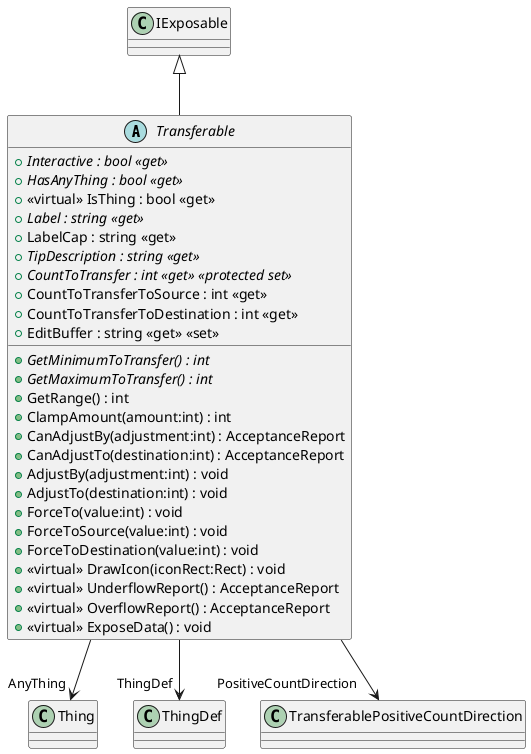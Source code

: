 @startuml
abstract class Transferable {
    + {abstract} Interactive : bool <<get>>
    + {abstract} HasAnyThing : bool <<get>>
    + <<virtual>> IsThing : bool <<get>>
    + {abstract} Label : string <<get>>
    + LabelCap : string <<get>>
    + {abstract} TipDescription : string <<get>>
    + {abstract} CountToTransfer : int <<get>> <<protected set>>
    + CountToTransferToSource : int <<get>>
    + CountToTransferToDestination : int <<get>>
    + EditBuffer : string <<get>> <<set>>
    + {abstract} GetMinimumToTransfer() : int
    + {abstract} GetMaximumToTransfer() : int
    + GetRange() : int
    + ClampAmount(amount:int) : int
    + CanAdjustBy(adjustment:int) : AcceptanceReport
    + CanAdjustTo(destination:int) : AcceptanceReport
    + AdjustBy(adjustment:int) : void
    + AdjustTo(destination:int) : void
    + ForceTo(value:int) : void
    + ForceToSource(value:int) : void
    + ForceToDestination(value:int) : void
    + <<virtual>> DrawIcon(iconRect:Rect) : void
    + <<virtual>> UnderflowReport() : AcceptanceReport
    + <<virtual>> OverflowReport() : AcceptanceReport
    + <<virtual>> ExposeData() : void
}
IExposable <|-- Transferable
Transferable --> "AnyThing" Thing
Transferable --> "ThingDef" ThingDef
Transferable --> "PositiveCountDirection" TransferablePositiveCountDirection
@enduml
